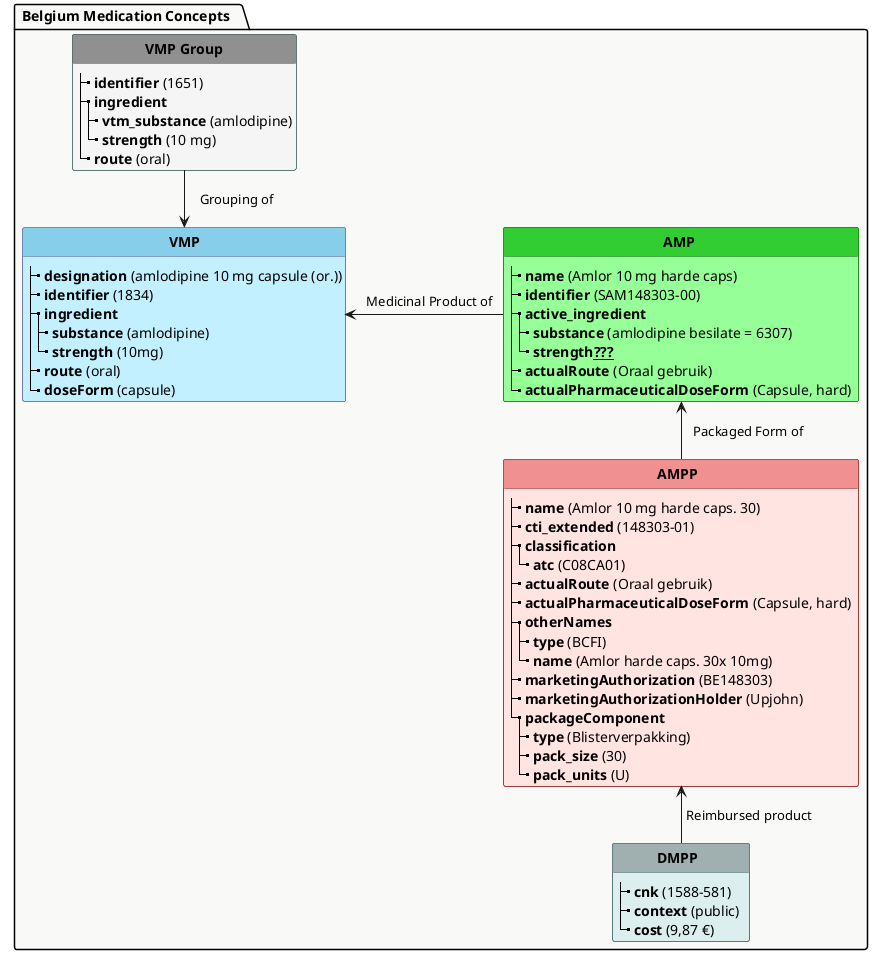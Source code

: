 @startuml
hide stereotype
hide circle
skinparam linetype polyline
skinparam shadowing false


!pragma layout smetana



skinparam class<<S>> {
 BorderColor DarkSlateGray
 BackgroundColor WhiteSmoke
 HeaderBackgroundColor #909090
}

skinparam class<<VMPP>> {
 BorderColor #997700
 BackgroundColor BUSINESS
 HeaderBackgroundColor #ffcc33
}

skinparam class<<PhP>> {
 BorderColor #505090
 BackgroundColor APPLICATION
 HeaderBackgroundColor SkyBlue
}

skinparam class<<Oth>> {
 BorderColor #99770055
 BackgroundColor #FFFFE055
 HeaderBackgroundColor #ffDD7344
 HeaderFontColor 	#ffcc3355
}

skinparam class<<MP>> {
 BorderColor DarkGreen
 BackgroundColor PHYSICAL
 HeaderBackgroundColor LimeGreen
}


skinparam class<<PMP>> {
 BorderColor DarkRed
 BackgroundColor MistyRose
 HeaderBackgroundColor #f09090
}

skinparam class<<VMPG>> {
 BorderColor DarkSlateGrey
 BackgroundColor #DEE
 HeaderBackgroundColor #A0B0B0
}



  package " Belgium Medication Concepts   " as MR #F9FAF7 {

'     class "**VTM**" as VTM<<S>> {
' ' e.g. amlodipine
'       --
'       |_ identifier (76)
'       |_ name (amlodipine)  
'     }


    ' class "**Substance**" as SUB<<S>> {
    '   --
    '   |_ identifier (6307)
    '   |_ name (Amlodipine besilate)  
    '   |_ other_codes
    '     |_ type (snomed)
    '     |_ code (384976003)
    ' }


    class "**VMP Group**" as VMPG<<S>> {
' e.g. amlodipine oraal 10 mg        
      |_ **identifier** (1651)
      |_ **ingredient** 
        |_ **vtm_substance** (amlodipine) 
        |_ **strength** (10 mg)
      |_ **route** (oral)
    }

    class " **VMP** " as PhP<<PhP>> {
      |_ **designation** (amlodipine 10 mg capsule (or.)) 
      |_ **identifier** (1834) 
      |_ **ingredient**
        |_ **substance** (amlodipine)   
        |_ **strength** (10mg)
      |_ **route** (oral)
      |_ **doseForm** (capsule)
    }

    class " **AMP ** " as MP<<MP>>{
      |_ **name** (Amlor 10 mg harde caps)
      |_ **identifier** (SAM148303-00)
      |_ **active_ingredient**
        |_ **substance** (amlodipine besilate = 6307)
        |_ **strength__???__**
      |_ **actualRoute** (Oraal gebruik)
      |_ **actualPharmaceuticalDoseForm** (Capsule, hard)  
    }

    class " **AMPP **  " as AMPP<<PMP>>{
      |_ **name** (Amlor 10 mg harde caps. 30)
      |_ **cti_extended** (148303-01)
      |_ **classification**
        |_ **atc** (C08CA01)
      |_ **actualRoute** (Oraal gebruik)
      |_ **actualPharmaceuticalDoseForm** (Capsule, hard)  
      |_ **otherNames**
        |_ **type** (BCFI)
        |_ **name** (Amlor harde caps. 30x 10mg)  
      |_ **marketingAuthorization** (BE148303)
      |_ **marketingAuthorizationHolder** (Upjohn)   
      |_ **packageComponent**
        |_ **type** (Blisterverpakking)
        |_ **pack_size** (30)
        |_ **pack_units** (U)
    }

    class " **DMPP **  " as DMPP<<VMPG>>{
      |_ **cnk** (1588-581)
      |_ **context** (public)   
      |_ **cost** (9,87 €)
    }



    ' class "  (REIMB)  " as REIMB<<Oth>>{
    '   --
    '   |_ cnk (1588-581)  
    '   |_ cost (9,87 €)
    '   |_ copayment
    '     |_ regimen (reg) 
    '     |_ value (1,78 €)   
    ' }


  PhP <-u- VMPG: "    Grouping of  "
  
  PhP <-r- MP: "   Medicinal Product of"
  
  AMPP -u-> MP: "   Packaged Form of "
  
  DMPP -u-> AMPP: " Reimbursed product "

'  DMPP <-u- REIMB: " Reimbursement rule "
  
}
@enduml